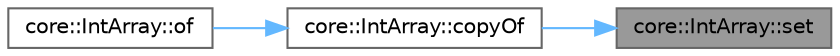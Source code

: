digraph "core::IntArray::set"
{
 // INTERACTIVE_SVG=YES
 // LATEX_PDF_SIZE
  bgcolor="transparent";
  edge [fontname=Helvetica,fontsize=10,labelfontname=Helvetica,labelfontsize=10];
  node [fontname=Helvetica,fontsize=10,shape=box,height=0.2,width=0.4];
  rankdir="RL";
  Node1 [id="Node000001",label="core::IntArray::set",height=0.2,width=0.4,color="gray40", fillcolor="grey60", style="filled", fontcolor="black",tooltip="Set value of element at specified index with specified new value."];
  Node1 -> Node2 [id="edge1_Node000001_Node000002",dir="back",color="steelblue1",style="solid",tooltip=" "];
  Node2 [id="Node000002",label="core::IntArray::copyOf",height=0.2,width=0.4,color="grey40", fillcolor="white", style="filled",URL="$d5/d5b/a00135.html#ab9372882b28a084d8f7ee7d2c51fbe77",tooltip="Obtain newly created IntArray instance with primitive int array, such as int8_t[],..."];
  Node2 -> Node3 [id="edge2_Node000002_Node000003",dir="back",color="steelblue1",style="solid",tooltip=" "];
  Node3 [id="Node000003",label="core::IntArray::of",height=0.2,width=0.4,color="grey40", fillcolor="white", style="filled",URL="$d5/d5b/a00135.html#a0dc2eeaaf550da3907922c0ba7be1c48",tooltip="Obtain newly created IntArray instance with given integers values or code points."];
}
